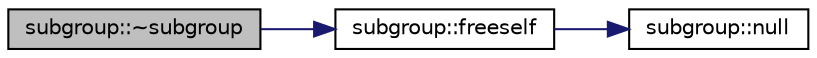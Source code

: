 digraph "subgroup::~subgroup"
{
  edge [fontname="Helvetica",fontsize="10",labelfontname="Helvetica",labelfontsize="10"];
  node [fontname="Helvetica",fontsize="10",shape=record];
  rankdir="LR";
  Node3 [label="subgroup::~subgroup",height=0.2,width=0.4,color="black", fillcolor="grey75", style="filled", fontcolor="black"];
  Node3 -> Node4 [color="midnightblue",fontsize="10",style="solid",fontname="Helvetica"];
  Node4 [label="subgroup::freeself",height=0.2,width=0.4,color="black", fillcolor="white", style="filled",URL="$d0/d0a/classsubgroup.html#a5e5396760b656084451289909587e28f"];
  Node4 -> Node5 [color="midnightblue",fontsize="10",style="solid",fontname="Helvetica"];
  Node5 [label="subgroup::null",height=0.2,width=0.4,color="black", fillcolor="white", style="filled",URL="$d0/d0a/classsubgroup.html#a2ed11b774ef317eecda224471524f313"];
}
